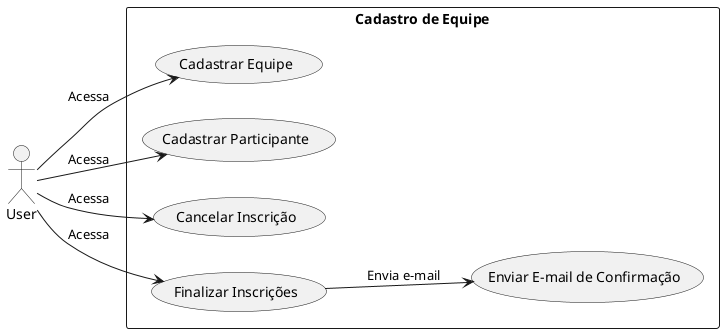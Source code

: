 @startuml

left to right direction

actor User as User
rectangle "Cadastro de Equipe" as Cadastro {
  usecase "Cadastrar Equipe" as CadastrarEquipe
  usecase "Cadastrar Participante" as CadastrarParticipante
  usecase "Cancelar Inscrição" as CancelarInscricao
  usecase "Finalizar Inscrições" as FinalizarInscricoes
  usecase "Enviar E-mail de Confirmação" as EnviarEmail
}

User --> CadastrarEquipe : Acessa
User --> CadastrarParticipante : Acessa
User --> CancelarInscricao : Acessa
User --> FinalizarInscricoes : Acessa
FinalizarInscricoes --> EnviarEmail : Envia e-mail

@enduml